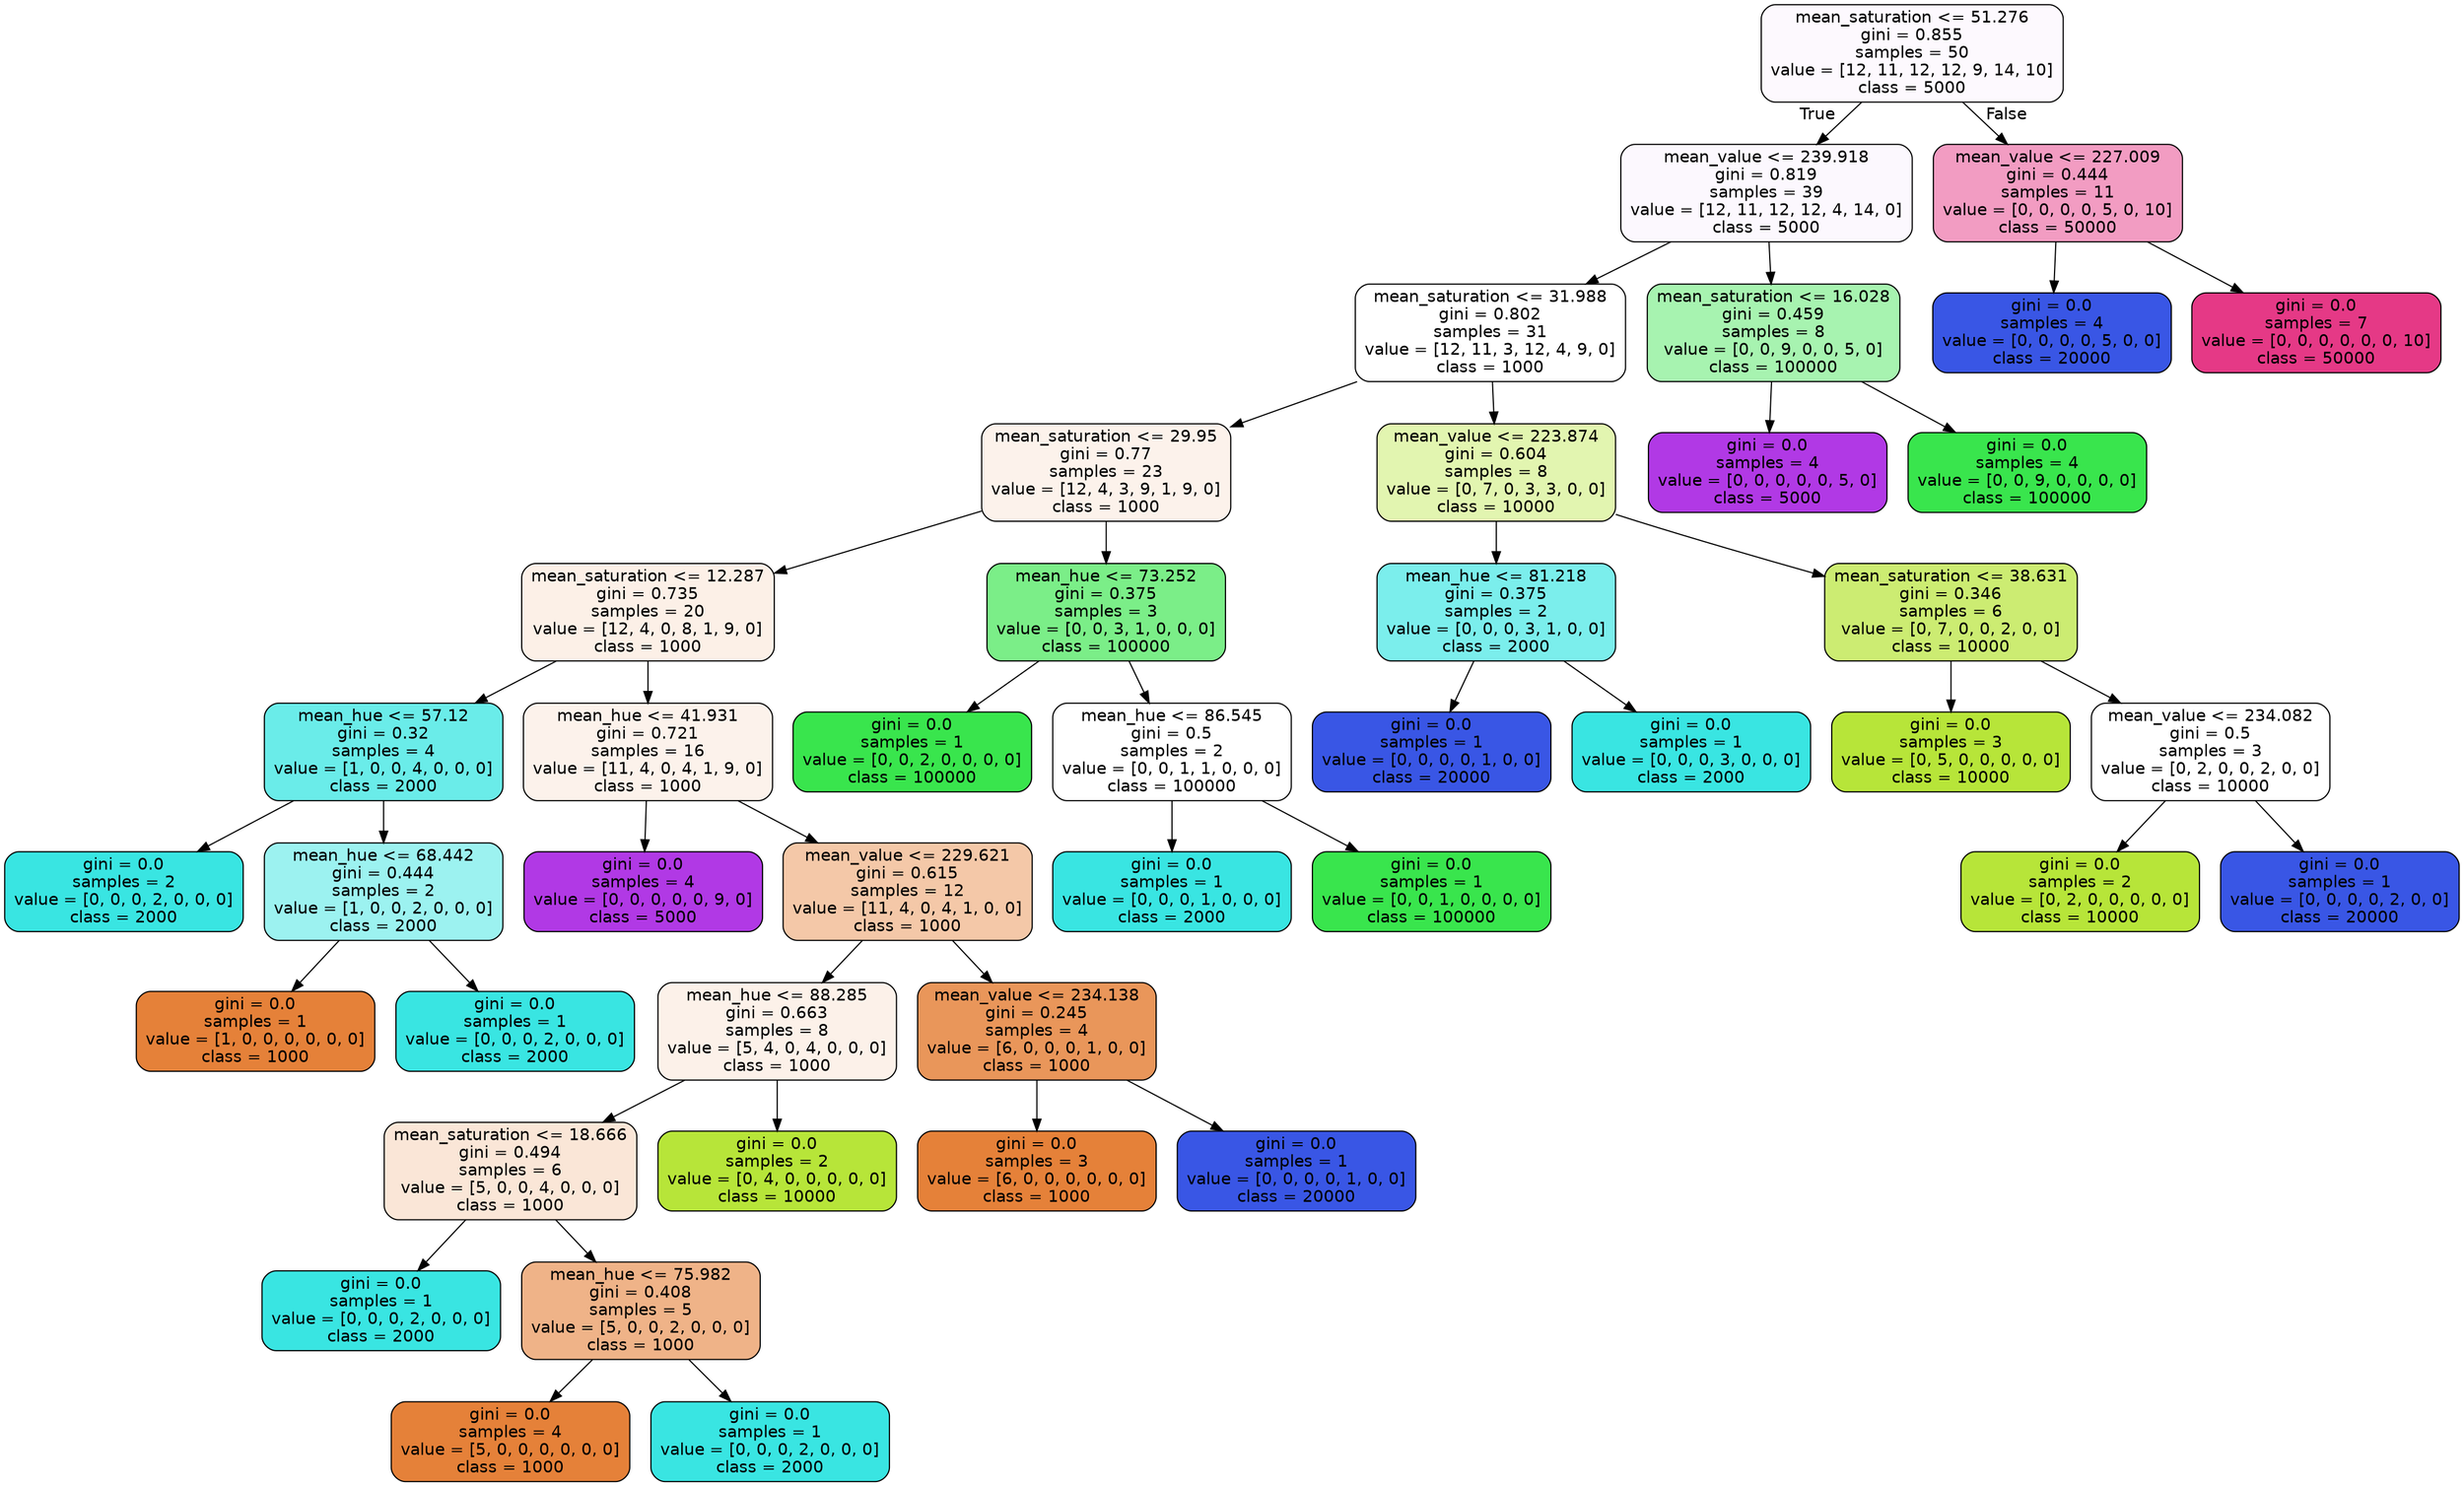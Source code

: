 digraph Tree {
node [shape=box, style="filled, rounded", color="black", fontname="helvetica"] ;
edge [fontname="helvetica"] ;
0 [label="mean_saturation <= 51.276\ngini = 0.855\nsamples = 50\nvalue = [12, 11, 12, 12, 9, 14, 10]\nclass = 5000", fillcolor="#fdf9fe"] ;
1 [label="mean_value <= 239.918\ngini = 0.819\nsamples = 39\nvalue = [12, 11, 12, 12, 4, 14, 0]\nclass = 5000", fillcolor="#fcf8fe"] ;
0 -> 1 [labeldistance=2.5, labelangle=45, headlabel="True"] ;
2 [label="mean_saturation <= 31.988\ngini = 0.802\nsamples = 31\nvalue = [12, 11, 3, 12, 4, 9, 0]\nclass = 1000", fillcolor="#ffffff"] ;
1 -> 2 ;
3 [label="mean_saturation <= 29.95\ngini = 0.77\nsamples = 23\nvalue = [12, 4, 3, 9, 1, 9, 0]\nclass = 1000", fillcolor="#fcf2eb"] ;
2 -> 3 ;
4 [label="mean_saturation <= 12.287\ngini = 0.735\nsamples = 20\nvalue = [12, 4, 0, 8, 1, 9, 0]\nclass = 1000", fillcolor="#fcf0e7"] ;
3 -> 4 ;
5 [label="mean_hue <= 57.12\ngini = 0.32\nsamples = 4\nvalue = [1, 0, 0, 4, 0, 0, 0]\nclass = 2000", fillcolor="#6aece9"] ;
4 -> 5 ;
6 [label="gini = 0.0\nsamples = 2\nvalue = [0, 0, 0, 2, 0, 0, 0]\nclass = 2000", fillcolor="#39e5e2"] ;
5 -> 6 ;
7 [label="mean_hue <= 68.442\ngini = 0.444\nsamples = 2\nvalue = [1, 0, 0, 2, 0, 0, 0]\nclass = 2000", fillcolor="#9cf2f0"] ;
5 -> 7 ;
8 [label="gini = 0.0\nsamples = 1\nvalue = [1, 0, 0, 0, 0, 0, 0]\nclass = 1000", fillcolor="#e58139"] ;
7 -> 8 ;
9 [label="gini = 0.0\nsamples = 1\nvalue = [0, 0, 0, 2, 0, 0, 0]\nclass = 2000", fillcolor="#39e5e2"] ;
7 -> 9 ;
10 [label="mean_hue <= 41.931\ngini = 0.721\nsamples = 16\nvalue = [11, 4, 0, 4, 1, 9, 0]\nclass = 1000", fillcolor="#fcf2eb"] ;
4 -> 10 ;
11 [label="gini = 0.0\nsamples = 4\nvalue = [0, 0, 0, 0, 0, 9, 0]\nclass = 5000", fillcolor="#b139e5"] ;
10 -> 11 ;
12 [label="mean_value <= 229.621\ngini = 0.615\nsamples = 12\nvalue = [11, 4, 0, 4, 1, 0, 0]\nclass = 1000", fillcolor="#f4c8a8"] ;
10 -> 12 ;
13 [label="mean_hue <= 88.285\ngini = 0.663\nsamples = 8\nvalue = [5, 4, 0, 4, 0, 0, 0]\nclass = 1000", fillcolor="#fcf1e9"] ;
12 -> 13 ;
14 [label="mean_saturation <= 18.666\ngini = 0.494\nsamples = 6\nvalue = [5, 0, 0, 4, 0, 0, 0]\nclass = 1000", fillcolor="#fae6d7"] ;
13 -> 14 ;
15 [label="gini = 0.0\nsamples = 1\nvalue = [0, 0, 0, 2, 0, 0, 0]\nclass = 2000", fillcolor="#39e5e2"] ;
14 -> 15 ;
16 [label="mean_hue <= 75.982\ngini = 0.408\nsamples = 5\nvalue = [5, 0, 0, 2, 0, 0, 0]\nclass = 1000", fillcolor="#efb388"] ;
14 -> 16 ;
17 [label="gini = 0.0\nsamples = 4\nvalue = [5, 0, 0, 0, 0, 0, 0]\nclass = 1000", fillcolor="#e58139"] ;
16 -> 17 ;
18 [label="gini = 0.0\nsamples = 1\nvalue = [0, 0, 0, 2, 0, 0, 0]\nclass = 2000", fillcolor="#39e5e2"] ;
16 -> 18 ;
19 [label="gini = 0.0\nsamples = 2\nvalue = [0, 4, 0, 0, 0, 0, 0]\nclass = 10000", fillcolor="#b7e539"] ;
13 -> 19 ;
20 [label="mean_value <= 234.138\ngini = 0.245\nsamples = 4\nvalue = [6, 0, 0, 0, 1, 0, 0]\nclass = 1000", fillcolor="#e9965a"] ;
12 -> 20 ;
21 [label="gini = 0.0\nsamples = 3\nvalue = [6, 0, 0, 0, 0, 0, 0]\nclass = 1000", fillcolor="#e58139"] ;
20 -> 21 ;
22 [label="gini = 0.0\nsamples = 1\nvalue = [0, 0, 0, 0, 1, 0, 0]\nclass = 20000", fillcolor="#3956e5"] ;
20 -> 22 ;
23 [label="mean_hue <= 73.252\ngini = 0.375\nsamples = 3\nvalue = [0, 0, 3, 1, 0, 0, 0]\nclass = 100000", fillcolor="#7bee88"] ;
3 -> 23 ;
24 [label="gini = 0.0\nsamples = 1\nvalue = [0, 0, 2, 0, 0, 0, 0]\nclass = 100000", fillcolor="#39e54d"] ;
23 -> 24 ;
25 [label="mean_hue <= 86.545\ngini = 0.5\nsamples = 2\nvalue = [0, 0, 1, 1, 0, 0, 0]\nclass = 100000", fillcolor="#ffffff"] ;
23 -> 25 ;
26 [label="gini = 0.0\nsamples = 1\nvalue = [0, 0, 0, 1, 0, 0, 0]\nclass = 2000", fillcolor="#39e5e2"] ;
25 -> 26 ;
27 [label="gini = 0.0\nsamples = 1\nvalue = [0, 0, 1, 0, 0, 0, 0]\nclass = 100000", fillcolor="#39e54d"] ;
25 -> 27 ;
28 [label="mean_value <= 223.874\ngini = 0.604\nsamples = 8\nvalue = [0, 7, 0, 3, 3, 0, 0]\nclass = 10000", fillcolor="#e2f5b0"] ;
2 -> 28 ;
29 [label="mean_hue <= 81.218\ngini = 0.375\nsamples = 2\nvalue = [0, 0, 0, 3, 1, 0, 0]\nclass = 2000", fillcolor="#7beeec"] ;
28 -> 29 ;
30 [label="gini = 0.0\nsamples = 1\nvalue = [0, 0, 0, 0, 1, 0, 0]\nclass = 20000", fillcolor="#3956e5"] ;
29 -> 30 ;
31 [label="gini = 0.0\nsamples = 1\nvalue = [0, 0, 0, 3, 0, 0, 0]\nclass = 2000", fillcolor="#39e5e2"] ;
29 -> 31 ;
32 [label="mean_saturation <= 38.631\ngini = 0.346\nsamples = 6\nvalue = [0, 7, 0, 0, 2, 0, 0]\nclass = 10000", fillcolor="#ccec72"] ;
28 -> 32 ;
33 [label="gini = 0.0\nsamples = 3\nvalue = [0, 5, 0, 0, 0, 0, 0]\nclass = 10000", fillcolor="#b7e539"] ;
32 -> 33 ;
34 [label="mean_value <= 234.082\ngini = 0.5\nsamples = 3\nvalue = [0, 2, 0, 0, 2, 0, 0]\nclass = 10000", fillcolor="#ffffff"] ;
32 -> 34 ;
35 [label="gini = 0.0\nsamples = 2\nvalue = [0, 2, 0, 0, 0, 0, 0]\nclass = 10000", fillcolor="#b7e539"] ;
34 -> 35 ;
36 [label="gini = 0.0\nsamples = 1\nvalue = [0, 0, 0, 0, 2, 0, 0]\nclass = 20000", fillcolor="#3956e5"] ;
34 -> 36 ;
37 [label="mean_saturation <= 16.028\ngini = 0.459\nsamples = 8\nvalue = [0, 0, 9, 0, 0, 5, 0]\nclass = 100000", fillcolor="#a7f3b0"] ;
1 -> 37 ;
38 [label="gini = 0.0\nsamples = 4\nvalue = [0, 0, 0, 0, 0, 5, 0]\nclass = 5000", fillcolor="#b139e5"] ;
37 -> 38 ;
39 [label="gini = 0.0\nsamples = 4\nvalue = [0, 0, 9, 0, 0, 0, 0]\nclass = 100000", fillcolor="#39e54d"] ;
37 -> 39 ;
40 [label="mean_value <= 227.009\ngini = 0.444\nsamples = 11\nvalue = [0, 0, 0, 0, 5, 0, 10]\nclass = 50000", fillcolor="#f29cc2"] ;
0 -> 40 [labeldistance=2.5, labelangle=-45, headlabel="False"] ;
41 [label="gini = 0.0\nsamples = 4\nvalue = [0, 0, 0, 0, 5, 0, 0]\nclass = 20000", fillcolor="#3956e5"] ;
40 -> 41 ;
42 [label="gini = 0.0\nsamples = 7\nvalue = [0, 0, 0, 0, 0, 0, 10]\nclass = 50000", fillcolor="#e53986"] ;
40 -> 42 ;
}